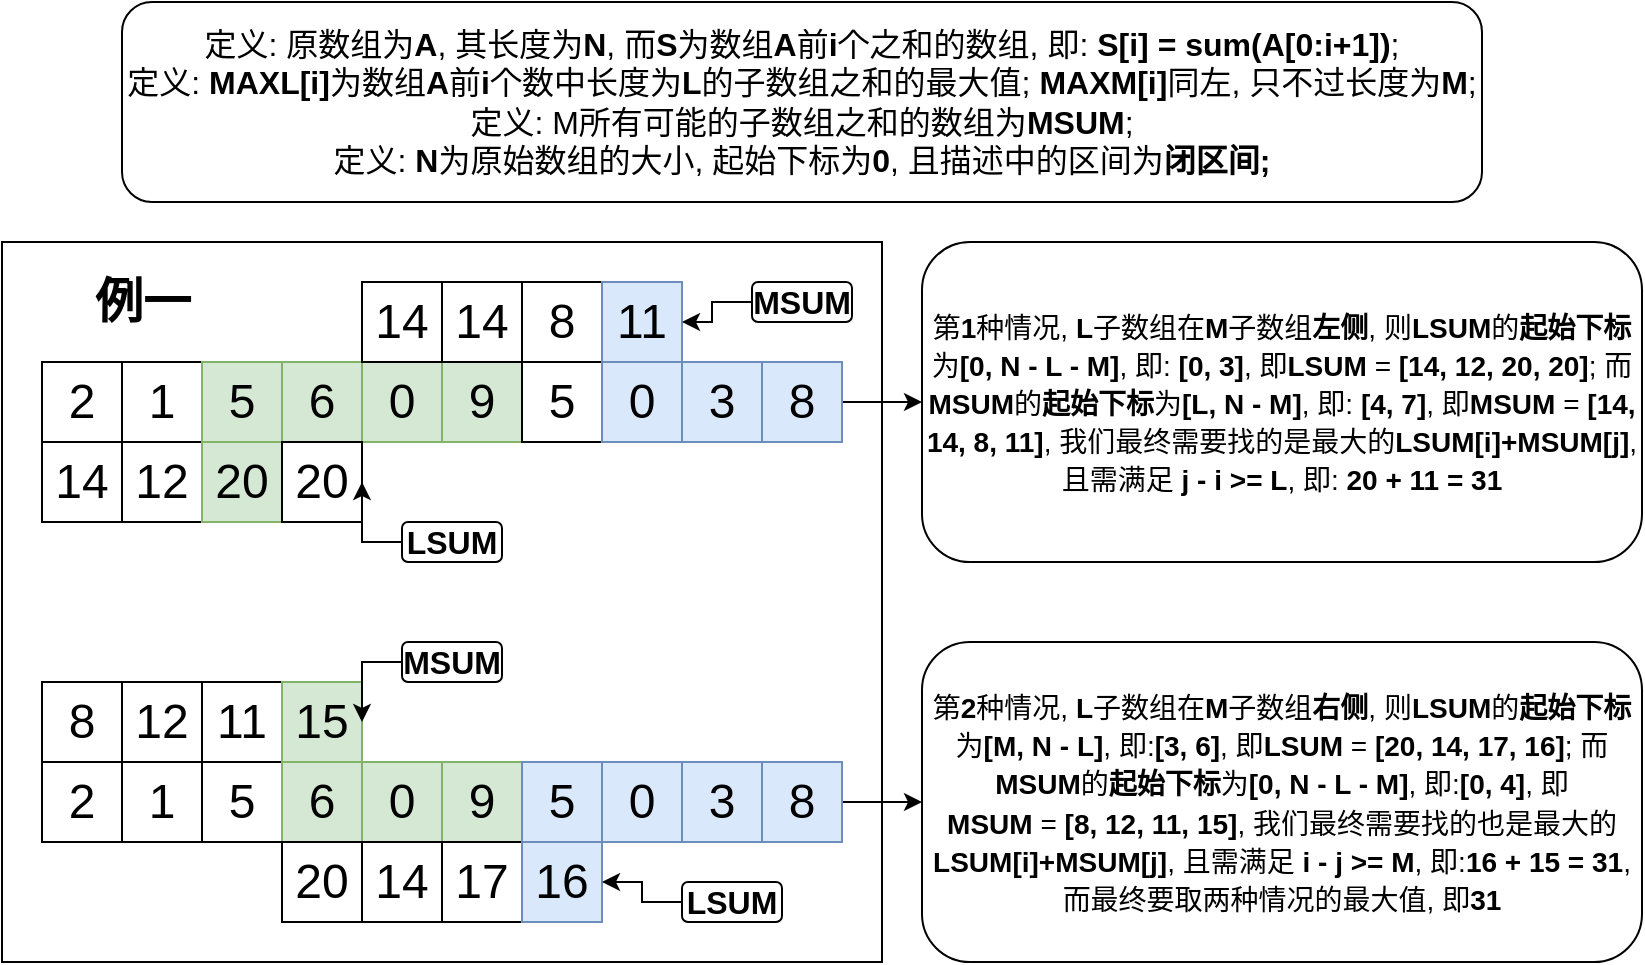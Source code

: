 <mxfile version="10.7.5" type="github"><diagram id="J-oB_Gyhdbi0Jz0GIsj-" name="Page-1"><mxGraphModel dx="918" dy="566" grid="1" gridSize="10" guides="1" tooltips="1" connect="1" arrows="1" fold="1" page="1" pageScale="1" pageWidth="850" pageHeight="1100" background="none" math="0" shadow="0"><root><mxCell id="0"/><mxCell id="1" parent="0"/><mxCell id="X7NBNO9IW3vi-4_0X4rQ-107" value="" style="rounded=0;whiteSpace=wrap;html=1;fontSize=24;" parent="1" vertex="1"><mxGeometry x="20" y="140" width="440" height="360" as="geometry"/></mxCell><mxCell id="X7NBNO9IW3vi-4_0X4rQ-1" value="2" style="rounded=0;whiteSpace=wrap;html=1;fontSize=24;" parent="1" vertex="1"><mxGeometry x="40" y="200" width="40" height="40" as="geometry"/></mxCell><mxCell id="X7NBNO9IW3vi-4_0X4rQ-2" value="1" style="rounded=0;whiteSpace=wrap;html=1;fontSize=24;" parent="1" vertex="1"><mxGeometry x="80" y="200" width="40" height="40" as="geometry"/></mxCell><mxCell id="X7NBNO9IW3vi-4_0X4rQ-3" value="5" style="rounded=0;whiteSpace=wrap;html=1;fontSize=24;fillColor=#d5e8d4;strokeColor=#82b366;" parent="1" vertex="1"><mxGeometry x="120" y="200" width="40" height="40" as="geometry"/></mxCell><mxCell id="X7NBNO9IW3vi-4_0X4rQ-4" value="6" style="rounded=0;whiteSpace=wrap;html=1;fontSize=24;fillColor=#d5e8d4;strokeColor=#82b366;" parent="1" vertex="1"><mxGeometry x="160" y="200" width="40" height="40" as="geometry"/></mxCell><mxCell id="X7NBNO9IW3vi-4_0X4rQ-5" value="0" style="rounded=0;whiteSpace=wrap;html=1;fontSize=24;fillColor=#d5e8d4;strokeColor=#82b366;" parent="1" vertex="1"><mxGeometry x="200" y="200" width="40" height="40" as="geometry"/></mxCell><mxCell id="X7NBNO9IW3vi-4_0X4rQ-6" value="9" style="rounded=0;whiteSpace=wrap;html=1;fontSize=24;fillColor=#d5e8d4;strokeColor=#82b366;" parent="1" vertex="1"><mxGeometry x="240" y="200" width="40" height="40" as="geometry"/></mxCell><mxCell id="X7NBNO9IW3vi-4_0X4rQ-7" value="5" style="rounded=0;whiteSpace=wrap;html=1;fontSize=24;" parent="1" vertex="1"><mxGeometry x="280" y="200" width="40" height="40" as="geometry"/></mxCell><mxCell id="X7NBNO9IW3vi-4_0X4rQ-8" value="0" style="rounded=0;whiteSpace=wrap;html=1;fontSize=24;fillColor=#dae8fc;strokeColor=#6c8ebf;" parent="1" vertex="1"><mxGeometry x="320" y="200" width="40" height="40" as="geometry"/></mxCell><mxCell id="X7NBNO9IW3vi-4_0X4rQ-9" value="3" style="rounded=0;whiteSpace=wrap;html=1;fontSize=24;fillColor=#dae8fc;strokeColor=#6c8ebf;" parent="1" vertex="1"><mxGeometry x="360" y="200" width="40" height="40" as="geometry"/></mxCell><mxCell id="X7NBNO9IW3vi-4_0X4rQ-114" style="edgeStyle=orthogonalEdgeStyle;rounded=0;orthogonalLoop=1;jettySize=auto;html=1;exitX=1;exitY=0.5;exitDx=0;exitDy=0;entryX=0;entryY=0.5;entryDx=0;entryDy=0;fontSize=24;" parent="1" source="X7NBNO9IW3vi-4_0X4rQ-10" target="X7NBNO9IW3vi-4_0X4rQ-113" edge="1"><mxGeometry relative="1" as="geometry"/></mxCell><mxCell id="X7NBNO9IW3vi-4_0X4rQ-10" value="8" style="rounded=0;whiteSpace=wrap;html=1;fontSize=24;fillColor=#dae8fc;strokeColor=#6c8ebf;" parent="1" vertex="1"><mxGeometry x="400" y="200" width="40" height="40" as="geometry"/></mxCell><mxCell id="X7NBNO9IW3vi-4_0X4rQ-11" value="14" style="rounded=0;whiteSpace=wrap;html=1;fontSize=24;" parent="1" vertex="1"><mxGeometry x="200" y="160" width="40" height="40" as="geometry"/></mxCell><mxCell id="X7NBNO9IW3vi-4_0X4rQ-12" value="14" style="rounded=0;whiteSpace=wrap;html=1;fontSize=24;" parent="1" vertex="1"><mxGeometry x="240" y="160" width="40" height="40" as="geometry"/></mxCell><mxCell id="X7NBNO9IW3vi-4_0X4rQ-13" value="8" style="rounded=0;whiteSpace=wrap;html=1;fontSize=24;" parent="1" vertex="1"><mxGeometry x="280" y="160" width="40" height="40" as="geometry"/></mxCell><mxCell id="X7NBNO9IW3vi-4_0X4rQ-14" value="11" style="rounded=0;whiteSpace=wrap;html=1;fontSize=24;fillColor=#dae8fc;strokeColor=#6c8ebf;" parent="1" vertex="1"><mxGeometry x="320" y="160" width="40" height="40" as="geometry"/></mxCell><mxCell id="X7NBNO9IW3vi-4_0X4rQ-15" value="14" style="rounded=0;whiteSpace=wrap;html=1;fontSize=24;" parent="1" vertex="1"><mxGeometry x="40" y="240" width="40" height="40" as="geometry"/></mxCell><mxCell id="X7NBNO9IW3vi-4_0X4rQ-16" value="12" style="rounded=0;whiteSpace=wrap;html=1;fontSize=24;" parent="1" vertex="1"><mxGeometry x="80" y="240" width="40" height="40" as="geometry"/></mxCell><mxCell id="X7NBNO9IW3vi-4_0X4rQ-17" value="20" style="rounded=0;whiteSpace=wrap;html=1;fontSize=24;fillColor=#d5e8d4;strokeColor=#82b366;" parent="1" vertex="1"><mxGeometry x="120" y="240" width="40" height="40" as="geometry"/></mxCell><mxCell id="X7NBNO9IW3vi-4_0X4rQ-18" value="20" style="rounded=0;whiteSpace=wrap;html=1;fontSize=24;" parent="1" vertex="1"><mxGeometry x="160" y="240" width="40" height="40" as="geometry"/></mxCell><mxCell id="X7NBNO9IW3vi-4_0X4rQ-22" value="2" style="rounded=0;whiteSpace=wrap;html=1;fontSize=24;" parent="1" vertex="1"><mxGeometry x="40" y="400" width="40" height="40" as="geometry"/></mxCell><mxCell id="X7NBNO9IW3vi-4_0X4rQ-23" value="1" style="rounded=0;whiteSpace=wrap;html=1;fontSize=24;" parent="1" vertex="1"><mxGeometry x="80" y="400" width="40" height="40" as="geometry"/></mxCell><mxCell id="X7NBNO9IW3vi-4_0X4rQ-24" value="5" style="rounded=0;whiteSpace=wrap;html=1;fontSize=24;" parent="1" vertex="1"><mxGeometry x="120" y="400" width="40" height="40" as="geometry"/></mxCell><mxCell id="X7NBNO9IW3vi-4_0X4rQ-25" value="6" style="rounded=0;whiteSpace=wrap;html=1;fontSize=24;fillColor=#d5e8d4;strokeColor=#82b366;" parent="1" vertex="1"><mxGeometry x="160" y="400" width="40" height="40" as="geometry"/></mxCell><mxCell id="X7NBNO9IW3vi-4_0X4rQ-26" value="0" style="rounded=0;whiteSpace=wrap;html=1;fontSize=24;fillColor=#d5e8d4;strokeColor=#82b366;" parent="1" vertex="1"><mxGeometry x="200" y="400" width="40" height="40" as="geometry"/></mxCell><mxCell id="X7NBNO9IW3vi-4_0X4rQ-27" value="9" style="rounded=0;whiteSpace=wrap;html=1;fontSize=24;fillColor=#d5e8d4;strokeColor=#82b366;" parent="1" vertex="1"><mxGeometry x="240" y="400" width="40" height="40" as="geometry"/></mxCell><mxCell id="X7NBNO9IW3vi-4_0X4rQ-28" value="5" style="rounded=0;whiteSpace=wrap;html=1;fontSize=24;fillColor=#dae8fc;strokeColor=#6c8ebf;" parent="1" vertex="1"><mxGeometry x="280" y="400" width="40" height="40" as="geometry"/></mxCell><mxCell id="X7NBNO9IW3vi-4_0X4rQ-29" value="0" style="rounded=0;whiteSpace=wrap;html=1;fontSize=24;fillColor=#dae8fc;strokeColor=#6c8ebf;" parent="1" vertex="1"><mxGeometry x="320" y="400" width="40" height="40" as="geometry"/></mxCell><mxCell id="X7NBNO9IW3vi-4_0X4rQ-30" value="3" style="rounded=0;whiteSpace=wrap;html=1;fontSize=24;fillColor=#dae8fc;strokeColor=#6c8ebf;" parent="1" vertex="1"><mxGeometry x="360" y="400" width="40" height="40" as="geometry"/></mxCell><mxCell id="X7NBNO9IW3vi-4_0X4rQ-116" style="edgeStyle=orthogonalEdgeStyle;rounded=0;orthogonalLoop=1;jettySize=auto;html=1;exitX=1;exitY=0.5;exitDx=0;exitDy=0;entryX=0;entryY=0.5;entryDx=0;entryDy=0;fontSize=24;" parent="1" source="X7NBNO9IW3vi-4_0X4rQ-31" target="X7NBNO9IW3vi-4_0X4rQ-115" edge="1"><mxGeometry relative="1" as="geometry"/></mxCell><mxCell id="X7NBNO9IW3vi-4_0X4rQ-31" value="8" style="rounded=0;whiteSpace=wrap;html=1;fontSize=24;fillColor=#dae8fc;strokeColor=#6c8ebf;" parent="1" vertex="1"><mxGeometry x="400" y="400" width="40" height="40" as="geometry"/></mxCell><mxCell id="X7NBNO9IW3vi-4_0X4rQ-32" value="8" style="rounded=0;whiteSpace=wrap;html=1;fontSize=24;" parent="1" vertex="1"><mxGeometry x="40" y="360" width="40" height="40" as="geometry"/></mxCell><mxCell id="X7NBNO9IW3vi-4_0X4rQ-33" value="12" style="rounded=0;whiteSpace=wrap;html=1;fontSize=24;" parent="1" vertex="1"><mxGeometry x="80" y="360" width="40" height="40" as="geometry"/></mxCell><mxCell id="X7NBNO9IW3vi-4_0X4rQ-34" value="11" style="rounded=0;whiteSpace=wrap;html=1;fontSize=24;" parent="1" vertex="1"><mxGeometry x="120" y="360" width="40" height="40" as="geometry"/></mxCell><mxCell id="X7NBNO9IW3vi-4_0X4rQ-35" value="15" style="rounded=0;whiteSpace=wrap;html=1;fontSize=24;fillColor=#d5e8d4;strokeColor=#82b366;" parent="1" vertex="1"><mxGeometry x="160" y="360" width="40" height="40" as="geometry"/></mxCell><mxCell id="X7NBNO9IW3vi-4_0X4rQ-36" value="20" style="rounded=0;whiteSpace=wrap;html=1;fontSize=24;" parent="1" vertex="1"><mxGeometry x="160" y="440" width="40" height="40" as="geometry"/></mxCell><mxCell id="X7NBNO9IW3vi-4_0X4rQ-37" value="14" style="rounded=0;whiteSpace=wrap;html=1;fontSize=24;" parent="1" vertex="1"><mxGeometry x="200" y="440" width="40" height="40" as="geometry"/></mxCell><mxCell id="X7NBNO9IW3vi-4_0X4rQ-38" value="17" style="rounded=0;whiteSpace=wrap;html=1;fontSize=24;" parent="1" vertex="1"><mxGeometry x="240" y="440" width="40" height="40" as="geometry"/></mxCell><mxCell id="X7NBNO9IW3vi-4_0X4rQ-39" value="16" style="rounded=0;whiteSpace=wrap;html=1;fontSize=24;fillColor=#dae8fc;strokeColor=#6c8ebf;" parent="1" vertex="1"><mxGeometry x="280" y="440" width="40" height="40" as="geometry"/></mxCell><mxCell id="X7NBNO9IW3vi-4_0X4rQ-109" value="例一" style="text;strokeColor=none;fillColor=none;html=1;fontSize=24;fontStyle=1;verticalAlign=middle;align=center;" parent="1" vertex="1"><mxGeometry x="40" y="150" width="100" height="40" as="geometry"/></mxCell><mxCell id="X7NBNO9IW3vi-4_0X4rQ-113" value="&lt;font style=&quot;font-size: 14px&quot;&gt;第&lt;b&gt;1&lt;/b&gt;种情况, &lt;b&gt;L&lt;/b&gt;子数组在&lt;b&gt;M&lt;/b&gt;子数组&lt;b&gt;左侧&lt;/b&gt;, 则&lt;b&gt;LSUM&lt;/b&gt;的&lt;b&gt;起始下标&lt;/b&gt;为&lt;b&gt;[0, N - L - M]&lt;/b&gt;, 即: &lt;b&gt;[0, 3]&lt;/b&gt;, 即&lt;b&gt;LSUM&amp;nbsp;&lt;/b&gt;=&amp;nbsp;&lt;b&gt;[14, 12, 20, 20]&lt;/b&gt;; 而&lt;b&gt;MSUM&lt;/b&gt;的&lt;b&gt;起始下标&lt;/b&gt;为&lt;b&gt;[L, N - M]&lt;/b&gt;, 即: &lt;b&gt;[4, 7]&lt;/b&gt;, 即&lt;b&gt;MSUM&amp;nbsp;&lt;/b&gt;=&amp;nbsp;&lt;b&gt;[14, 14, 8, 11]&lt;/b&gt;, 我们最终需要找的是最大的&lt;b&gt;LSUM[i]+MSUM[j]&lt;/b&gt;, 且需满足&amp;nbsp;&lt;b&gt;j - i &amp;gt;= L&lt;/b&gt;, 即: &lt;b&gt;20 + 11 = 31&lt;/b&gt;&lt;/font&gt;" style="rounded=1;whiteSpace=wrap;html=1;fontSize=16;" parent="1" vertex="1"><mxGeometry x="480" y="140" width="360" height="160" as="geometry"/></mxCell><mxCell id="X7NBNO9IW3vi-4_0X4rQ-115" value="&lt;font style=&quot;font-size: 14px&quot;&gt;第&lt;b&gt;2&lt;/b&gt;种情况,&amp;nbsp;&lt;b&gt;L&lt;/b&gt;子数组在&lt;b&gt;M&lt;/b&gt;子数组&lt;b&gt;右侧&lt;/b&gt;, 则&lt;b&gt;LSUM&lt;/b&gt;的&lt;b&gt;起始下标&lt;/b&gt;为&lt;b&gt;[M, N - L]&lt;/b&gt;, 即:&lt;b&gt;[3, 6]&lt;/b&gt;, 即&lt;b&gt;LSUM&amp;nbsp;&lt;/b&gt;=&amp;nbsp;&lt;b&gt;[20, 14, 17, 16]&lt;/b&gt;; 而&lt;b&gt;MSUM&lt;/b&gt;的&lt;b&gt;起始下标&lt;/b&gt;为&lt;b&gt;[0, N - L - M]&lt;/b&gt;, 即:&lt;b&gt;[0, 4]&lt;/b&gt;, 即&lt;b&gt;MSUM&amp;nbsp;&lt;/b&gt;=&amp;nbsp;&lt;b&gt;[8, 12, 11, 15]&lt;/b&gt;, 我们最终需要找的也是最大的&lt;b&gt;LSUM[i]+MSUM[j]&lt;/b&gt;, 且需满足 &lt;b&gt;i&amp;nbsp;- j &amp;gt;= M&lt;/b&gt;, 即:&lt;b&gt;16&amp;nbsp;+ 15 = 31&lt;/b&gt;, 而最终要取两种情况的最大值, 即&lt;b&gt;31&lt;/b&gt;&lt;/font&gt;&lt;br&gt;" style="rounded=1;whiteSpace=wrap;html=1;fontSize=16;" parent="1" vertex="1"><mxGeometry x="480" y="340" width="360" height="160" as="geometry"/></mxCell><mxCell id="X7NBNO9IW3vi-4_0X4rQ-117" value="定义: 原数组为&lt;b&gt;A&lt;/b&gt;, 其长度为&lt;b&gt;N&lt;/b&gt;, 而&lt;b&gt;S&lt;/b&gt;为数组&lt;b&gt;A&lt;/b&gt;前&lt;b&gt;i&lt;/b&gt;个之和的数组, 即: &lt;b&gt;S[i] = sum(A[0:i+1])&lt;/b&gt;;&lt;br&gt;定义: &lt;b&gt;MAXL[i]&lt;/b&gt;为数组&lt;b&gt;A&lt;/b&gt;前&lt;b&gt;i&lt;/b&gt;个数中长度为&lt;b&gt;L&lt;/b&gt;的子数组之和的最大值;&amp;nbsp;&lt;b&gt;MAXM[i]&lt;/b&gt;同左, 只不过长度为&lt;b&gt;M&lt;/b&gt;;&lt;br&gt;定义: M所有可能的子数组之和的数组为&lt;b&gt;M&lt;/b&gt;&lt;b&gt;SUM&lt;/b&gt;;&lt;br&gt;定义:&amp;nbsp;&lt;b&gt;N&lt;/b&gt;为原始数组的大小, 起始下标为&lt;b&gt;0&lt;/b&gt;, 且描述中的区间为&lt;b&gt;闭区间;&lt;/b&gt;" style="rounded=1;whiteSpace=wrap;html=1;fontSize=16;" parent="1" vertex="1"><mxGeometry x="80" y="20" width="680" height="100" as="geometry"/></mxCell><mxCell id="X7NBNO9IW3vi-4_0X4rQ-120" style="edgeStyle=orthogonalEdgeStyle;rounded=0;orthogonalLoop=1;jettySize=auto;html=1;exitX=0;exitY=0.5;exitDx=0;exitDy=0;fontSize=16;" parent="1" source="X7NBNO9IW3vi-4_0X4rQ-118" target="X7NBNO9IW3vi-4_0X4rQ-18" edge="1"><mxGeometry relative="1" as="geometry"/></mxCell><mxCell id="X7NBNO9IW3vi-4_0X4rQ-118" value="LSUM" style="rounded=1;whiteSpace=wrap;html=1;fontSize=16;fontStyle=1" parent="1" vertex="1"><mxGeometry x="220" y="280" width="50" height="20" as="geometry"/></mxCell><mxCell id="X7NBNO9IW3vi-4_0X4rQ-123" style="edgeStyle=orthogonalEdgeStyle;rounded=0;orthogonalLoop=1;jettySize=auto;html=1;exitX=0;exitY=0.5;exitDx=0;exitDy=0;fontSize=16;" parent="1" source="X7NBNO9IW3vi-4_0X4rQ-121" edge="1"><mxGeometry relative="1" as="geometry"><mxPoint x="360" y="180" as="targetPoint"/><Array as="points"><mxPoint x="375" y="170"/><mxPoint x="375" y="180"/><mxPoint x="360" y="180"/></Array></mxGeometry></mxCell><mxCell id="X7NBNO9IW3vi-4_0X4rQ-121" value="MSUM" style="rounded=1;whiteSpace=wrap;html=1;fontSize=16;fontStyle=1" parent="1" vertex="1"><mxGeometry x="395" y="160" width="50" height="20" as="geometry"/></mxCell><mxCell id="X7NBNO9IW3vi-4_0X4rQ-126" style="edgeStyle=orthogonalEdgeStyle;rounded=0;orthogonalLoop=1;jettySize=auto;html=1;exitX=0;exitY=0.5;exitDx=0;exitDy=0;entryX=1;entryY=0.5;entryDx=0;entryDy=0;fontSize=16;" parent="1" source="X7NBNO9IW3vi-4_0X4rQ-125" target="X7NBNO9IW3vi-4_0X4rQ-35" edge="1"><mxGeometry relative="1" as="geometry"/></mxCell><mxCell id="X7NBNO9IW3vi-4_0X4rQ-125" value="MSUM" style="rounded=1;whiteSpace=wrap;html=1;fontSize=16;fontStyle=1" parent="1" vertex="1"><mxGeometry x="220" y="340" width="50" height="20" as="geometry"/></mxCell><mxCell id="X7NBNO9IW3vi-4_0X4rQ-129" style="edgeStyle=orthogonalEdgeStyle;rounded=0;orthogonalLoop=1;jettySize=auto;html=1;exitX=0;exitY=0.5;exitDx=0;exitDy=0;entryX=1;entryY=0.5;entryDx=0;entryDy=0;fontSize=16;" parent="1" source="X7NBNO9IW3vi-4_0X4rQ-127" target="X7NBNO9IW3vi-4_0X4rQ-39" edge="1"><mxGeometry relative="1" as="geometry"/></mxCell><mxCell id="X7NBNO9IW3vi-4_0X4rQ-127" value="LSUM" style="rounded=1;whiteSpace=wrap;html=1;fontSize=16;fontStyle=1" parent="1" vertex="1"><mxGeometry x="360" y="460" width="50" height="20" as="geometry"/></mxCell></root></mxGraphModel></diagram></mxfile>